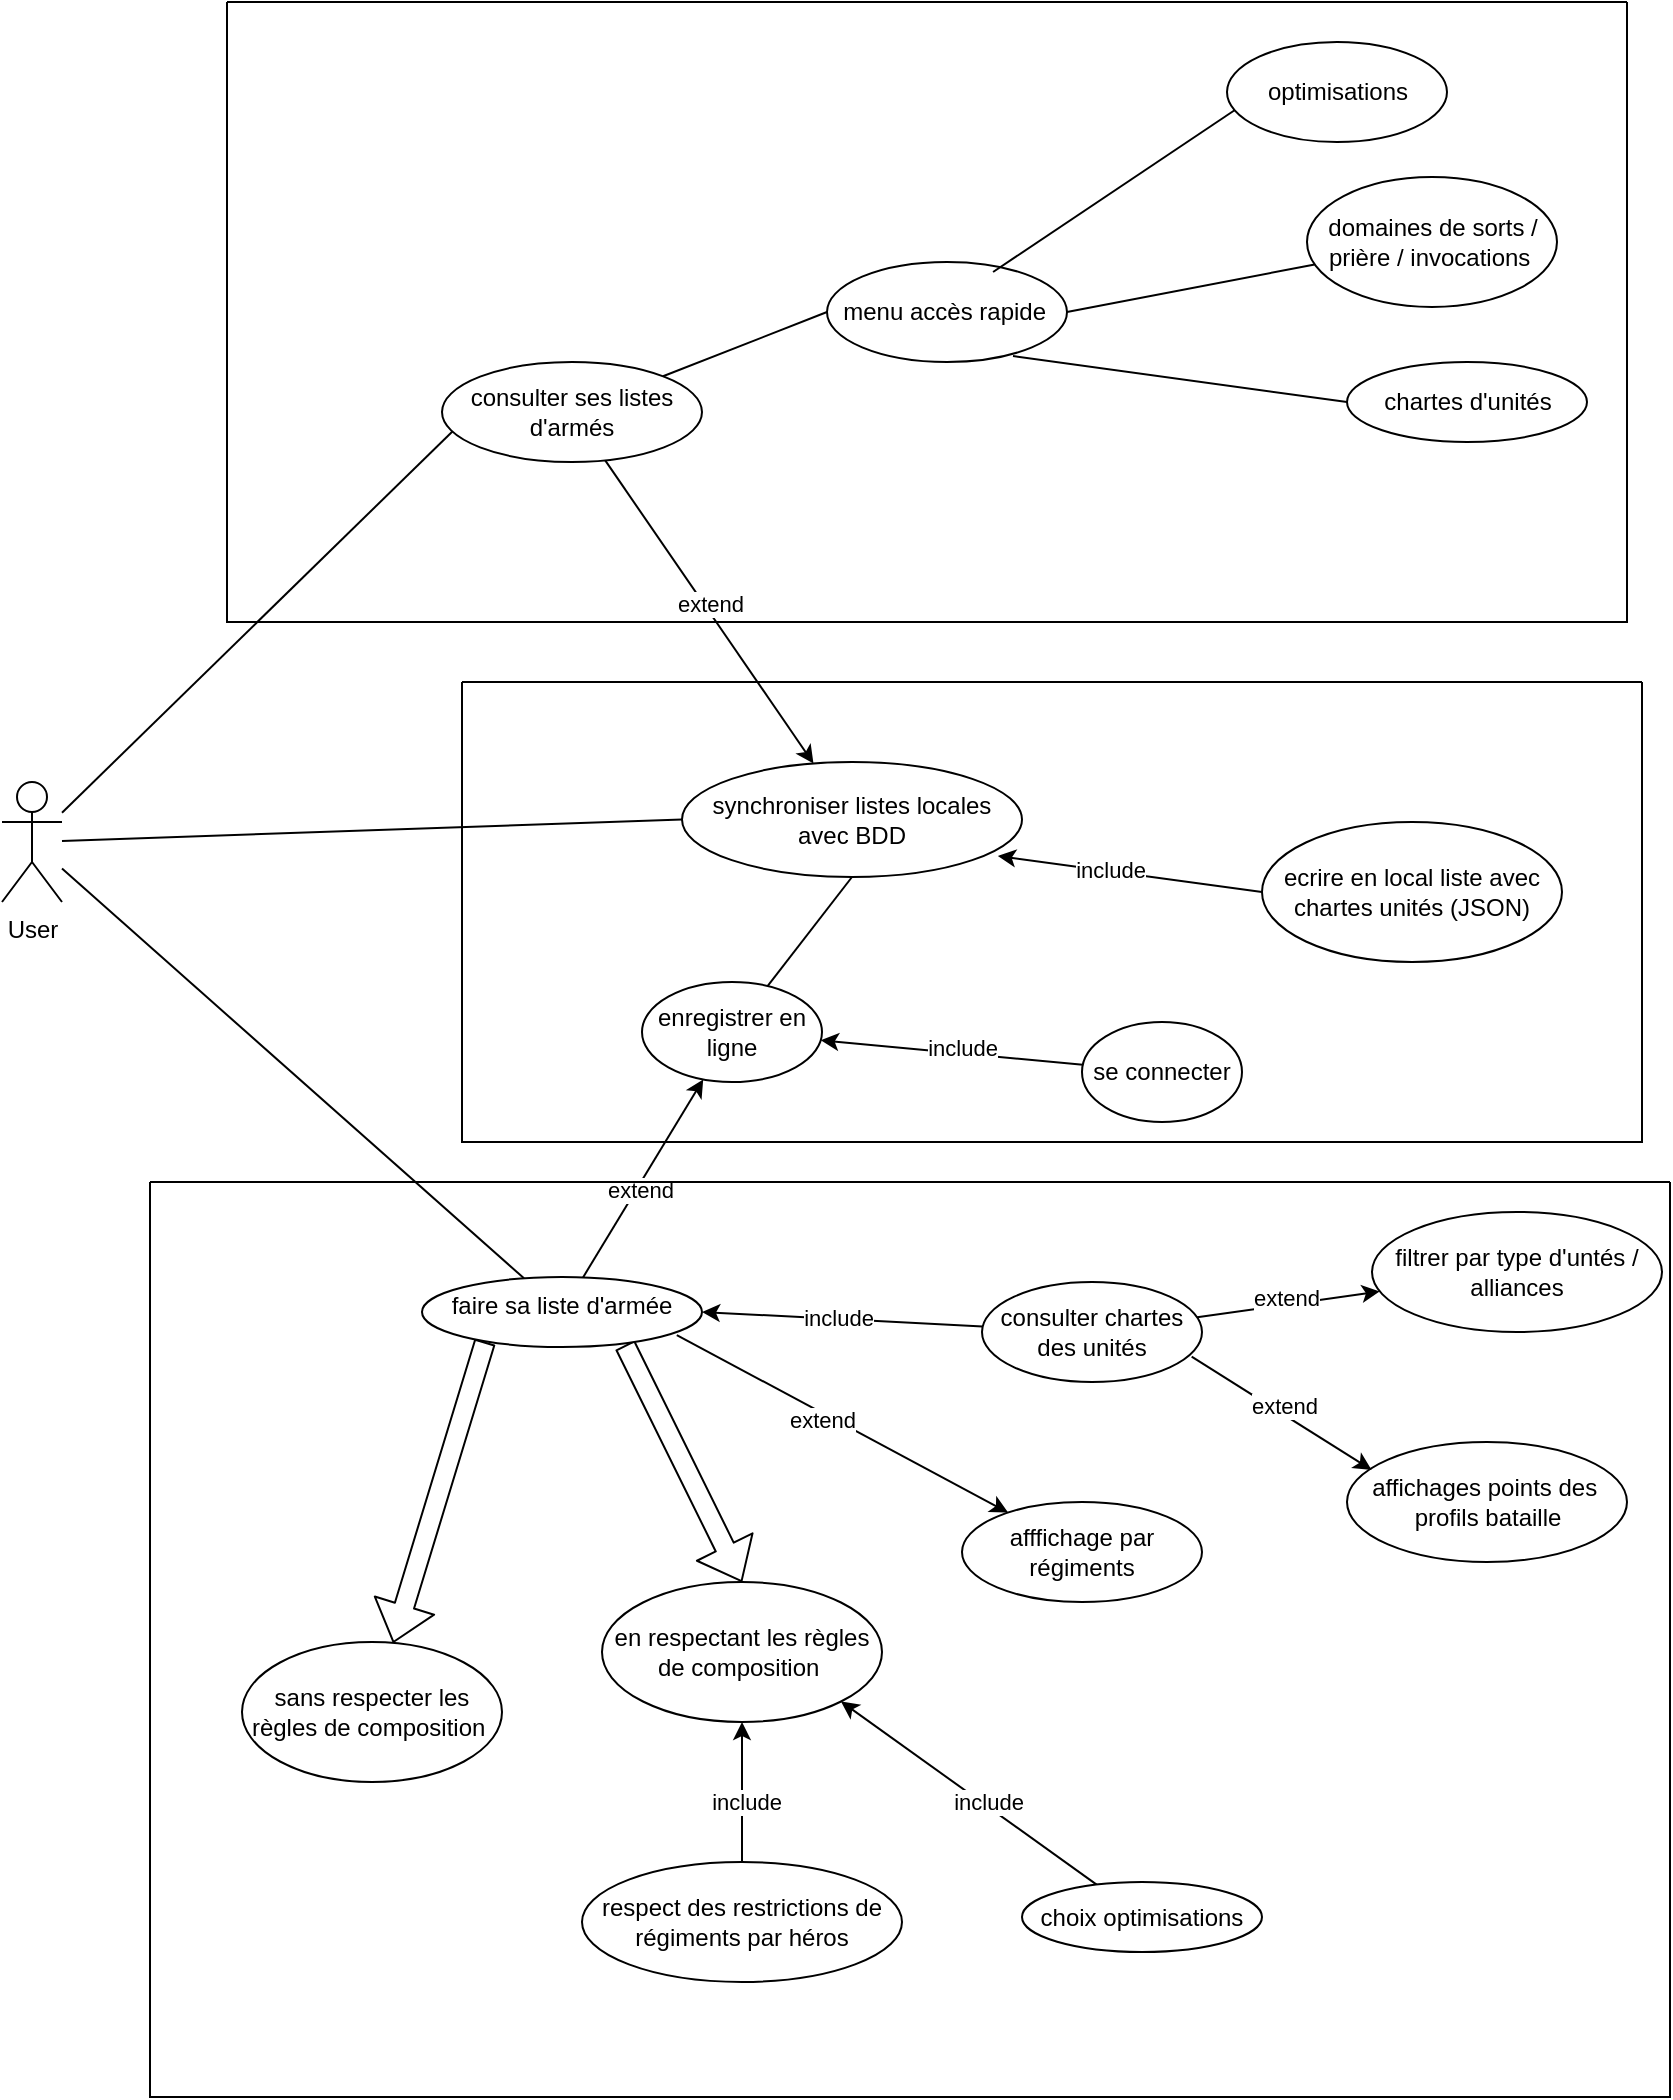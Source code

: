 <mxfile>
    <diagram id="vYJFBxtvWoijr0RHEeRd" name="Page-1">
        <mxGraphModel dx="2162" dy="1956" grid="1" gridSize="10" guides="1" tooltips="1" connect="1" arrows="1" fold="1" page="1" pageScale="1" pageWidth="827" pageHeight="1169" math="0" shadow="0">
            <root>
                <mxCell id="0"/>
                <mxCell id="1" parent="0"/>
                <mxCell id="2" value="User&lt;div&gt;&lt;br&gt;&lt;/div&gt;" style="shape=umlActor;verticalLabelPosition=bottom;verticalAlign=top;html=1;outlineConnect=0;" parent="1" vertex="1">
                    <mxGeometry x="-40" y="-10" width="30" height="60" as="geometry"/>
                </mxCell>
                <mxCell id="14" style="edgeStyle=none;html=1;" parent="1" source="7" target="13" edge="1">
                    <mxGeometry relative="1" as="geometry"/>
                </mxCell>
                <mxCell id="16" value="extend" style="edgeLabel;html=1;align=center;verticalAlign=middle;resizable=0;points=[];" parent="14" vertex="1" connectable="0">
                    <mxGeometry x="-0.103" y="-1" relative="1" as="geometry">
                        <mxPoint as="offset"/>
                    </mxGeometry>
                </mxCell>
                <mxCell id="28" style="edgeStyle=none;html=1;exitX=0.91;exitY=0.829;exitDx=0;exitDy=0;exitPerimeter=0;" parent="1" source="7" target="27" edge="1">
                    <mxGeometry relative="1" as="geometry"/>
                </mxCell>
                <mxCell id="29" value="extend" style="edgeLabel;html=1;align=center;verticalAlign=middle;resizable=0;points=[];" parent="28" vertex="1" connectable="0">
                    <mxGeometry x="-0.111" y="-3" relative="1" as="geometry">
                        <mxPoint as="offset"/>
                    </mxGeometry>
                </mxCell>
                <mxCell id="31" style="edgeStyle=none;html=1;shape=flexArrow;exitX=0.225;exitY=0.924;exitDx=0;exitDy=0;exitPerimeter=0;" parent="1" source="7" target="30" edge="1">
                    <mxGeometry relative="1" as="geometry"/>
                </mxCell>
                <mxCell id="33" style="edgeStyle=none;html=1;entryX=0.5;entryY=0;entryDx=0;entryDy=0;shape=flexArrow;exitX=0.725;exitY=0.971;exitDx=0;exitDy=0;exitPerimeter=0;" parent="1" source="7" target="32" edge="1">
                    <mxGeometry relative="1" as="geometry"/>
                </mxCell>
                <mxCell id="9" value="" style="endArrow=none;html=1;" parent="1" source="2" target="7" edge="1">
                    <mxGeometry width="50" height="50" relative="1" as="geometry">
                        <mxPoint x="390" y="430" as="sourcePoint"/>
                        <mxPoint x="440" y="380" as="targetPoint"/>
                    </mxGeometry>
                </mxCell>
                <mxCell id="13" value="enregistrer en ligne" style="ellipse;whiteSpace=wrap;html=1;" parent="1" vertex="1">
                    <mxGeometry x="280" y="90" width="90" height="50" as="geometry"/>
                </mxCell>
                <mxCell id="19" style="edgeStyle=none;html=1;" parent="1" source="18" target="13" edge="1">
                    <mxGeometry relative="1" as="geometry"/>
                </mxCell>
                <mxCell id="20" value="include" style="edgeLabel;html=1;align=center;verticalAlign=middle;resizable=0;points=[];" parent="19" vertex="1" connectable="0">
                    <mxGeometry x="-0.076" y="-3" relative="1" as="geometry">
                        <mxPoint as="offset"/>
                    </mxGeometry>
                </mxCell>
                <mxCell id="18" value="se connecter" style="ellipse;whiteSpace=wrap;html=1;" parent="1" vertex="1">
                    <mxGeometry x="500" y="110" width="80" height="50" as="geometry"/>
                </mxCell>
                <mxCell id="22" style="edgeStyle=none;html=1;entryX=1;entryY=0.5;entryDx=0;entryDy=0;" parent="1" source="21" target="7" edge="1">
                    <mxGeometry relative="1" as="geometry"/>
                </mxCell>
                <mxCell id="23" value="include" style="edgeLabel;html=1;align=center;verticalAlign=middle;resizable=0;points=[];" parent="22" vertex="1" connectable="0">
                    <mxGeometry x="0.032" y="-1" relative="1" as="geometry">
                        <mxPoint as="offset"/>
                    </mxGeometry>
                </mxCell>
                <mxCell id="25" style="edgeStyle=none;html=1;" parent="1" source="21" target="24" edge="1">
                    <mxGeometry relative="1" as="geometry"/>
                </mxCell>
                <mxCell id="26" value="extend" style="edgeLabel;html=1;align=center;verticalAlign=middle;resizable=0;points=[];" parent="25" vertex="1" connectable="0">
                    <mxGeometry x="-0.019" y="4" relative="1" as="geometry">
                        <mxPoint as="offset"/>
                    </mxGeometry>
                </mxCell>
                <mxCell id="21" value="consulter chartes des unités" style="ellipse;whiteSpace=wrap;html=1;" parent="1" vertex="1">
                    <mxGeometry x="450" y="240" width="110" height="50" as="geometry"/>
                </mxCell>
                <mxCell id="24" value="filtrer par type d&#39;untés / alliances" style="ellipse;whiteSpace=wrap;html=1;" parent="1" vertex="1">
                    <mxGeometry x="645" y="205" width="145" height="60" as="geometry"/>
                </mxCell>
                <mxCell id="27" value="afffichage par régiments" style="ellipse;whiteSpace=wrap;html=1;" parent="1" vertex="1">
                    <mxGeometry x="440" y="350" width="120" height="50" as="geometry"/>
                </mxCell>
                <mxCell id="30" value="sans respecter les règles de composition&amp;nbsp;" style="ellipse;whiteSpace=wrap;html=1;" parent="1" vertex="1">
                    <mxGeometry x="80" y="420" width="130" height="70" as="geometry"/>
                </mxCell>
                <mxCell id="32" value="en respectant les règles de composition&amp;nbsp;" style="ellipse;whiteSpace=wrap;html=1;" parent="1" vertex="1">
                    <mxGeometry x="260" y="390" width="140" height="70" as="geometry"/>
                </mxCell>
                <mxCell id="34" value="affichages points des&amp;nbsp; profils bataille" style="ellipse;whiteSpace=wrap;html=1;" parent="1" vertex="1">
                    <mxGeometry x="632.5" y="320" width="140" height="60" as="geometry"/>
                </mxCell>
                <mxCell id="35" style="edgeStyle=none;html=1;entryX=0.088;entryY=0.233;entryDx=0;entryDy=0;entryPerimeter=0;exitX=0.953;exitY=0.747;exitDx=0;exitDy=0;exitPerimeter=0;" parent="1" source="21" target="34" edge="1">
                    <mxGeometry relative="1" as="geometry">
                        <mxPoint x="576" y="206" as="sourcePoint"/>
                        <mxPoint x="689" y="160" as="targetPoint"/>
                    </mxGeometry>
                </mxCell>
                <mxCell id="36" value="extend" style="edgeLabel;html=1;align=center;verticalAlign=middle;resizable=0;points=[];" parent="35" vertex="1" connectable="0">
                    <mxGeometry x="-0.019" y="4" relative="1" as="geometry">
                        <mxPoint as="offset"/>
                    </mxGeometry>
                </mxCell>
                <mxCell id="39" style="edgeStyle=none;html=1;entryX=1;entryY=1;entryDx=0;entryDy=0;" parent="1" source="37" target="32" edge="1">
                    <mxGeometry relative="1" as="geometry"/>
                </mxCell>
                <mxCell id="40" value="include" style="edgeLabel;html=1;align=center;verticalAlign=middle;resizable=0;points=[];" parent="39" vertex="1" connectable="0">
                    <mxGeometry x="-0.137" y="-2" relative="1" as="geometry">
                        <mxPoint as="offset"/>
                    </mxGeometry>
                </mxCell>
                <mxCell id="37" value="choix optimisations" style="ellipse;whiteSpace=wrap;html=1;" parent="1" vertex="1">
                    <mxGeometry x="470" y="540" width="120" height="35" as="geometry"/>
                </mxCell>
                <mxCell id="41" value="respect des restrictions de régiments par héros" style="ellipse;whiteSpace=wrap;html=1;" parent="1" vertex="1">
                    <mxGeometry x="250" y="530" width="160" height="60" as="geometry"/>
                </mxCell>
                <mxCell id="42" style="edgeStyle=none;html=1;entryX=0.5;entryY=1;entryDx=0;entryDy=0;" parent="1" source="41" target="32" edge="1">
                    <mxGeometry relative="1" as="geometry">
                        <mxPoint x="581" y="519" as="sourcePoint"/>
                        <mxPoint x="439" y="470" as="targetPoint"/>
                    </mxGeometry>
                </mxCell>
                <mxCell id="43" value="include" style="edgeLabel;html=1;align=center;verticalAlign=middle;resizable=0;points=[];" parent="42" vertex="1" connectable="0">
                    <mxGeometry x="-0.137" y="-2" relative="1" as="geometry">
                        <mxPoint as="offset"/>
                    </mxGeometry>
                </mxCell>
                <mxCell id="46" value="" style="endArrow=none;html=1;entryX=0.046;entryY=0.68;entryDx=0;entryDy=0;entryPerimeter=0;" parent="1" source="2" target="44" edge="1">
                    <mxGeometry width="50" height="50" relative="1" as="geometry">
                        <mxPoint x="420" y="240" as="sourcePoint"/>
                        <mxPoint x="470" y="190" as="targetPoint"/>
                    </mxGeometry>
                </mxCell>
                <mxCell id="58" value="" style="swimlane;startSize=0;" parent="1" vertex="1">
                    <mxGeometry x="72.5" y="-400" width="700" height="310" as="geometry"/>
                </mxCell>
                <mxCell id="44" value="consulter ses listes d&#39;armés" style="ellipse;whiteSpace=wrap;html=1;" parent="58" vertex="1">
                    <mxGeometry x="107.5" y="180" width="130" height="50" as="geometry"/>
                </mxCell>
                <mxCell id="50" value="menu accès rapide&amp;nbsp;" style="ellipse;whiteSpace=wrap;html=1;" parent="58" vertex="1">
                    <mxGeometry x="300" y="130" width="120" height="50" as="geometry"/>
                </mxCell>
                <mxCell id="51" value="" style="endArrow=none;html=1;entryX=0;entryY=0.5;entryDx=0;entryDy=0;" parent="58" source="44" target="50" edge="1">
                    <mxGeometry width="50" height="50" relative="1" as="geometry">
                        <mxPoint x="320" y="450" as="sourcePoint"/>
                        <mxPoint x="370" y="400" as="targetPoint"/>
                    </mxGeometry>
                </mxCell>
                <mxCell id="52" value="optimisations" style="ellipse;whiteSpace=wrap;html=1;" parent="58" vertex="1">
                    <mxGeometry x="500" y="20" width="110" height="50" as="geometry"/>
                </mxCell>
                <mxCell id="55" value="" style="endArrow=none;html=1;entryX=0.036;entryY=0.68;entryDx=0;entryDy=0;entryPerimeter=0;exitX=0.692;exitY=0.1;exitDx=0;exitDy=0;exitPerimeter=0;" parent="58" source="50" target="52" edge="1">
                    <mxGeometry width="50" height="50" relative="1" as="geometry">
                        <mxPoint x="320" y="450" as="sourcePoint"/>
                        <mxPoint x="370" y="400" as="targetPoint"/>
                    </mxGeometry>
                </mxCell>
                <mxCell id="53" value="domaines de sorts / prière / invocations&amp;nbsp;" style="ellipse;whiteSpace=wrap;html=1;" parent="58" vertex="1">
                    <mxGeometry x="540" y="87.5" width="125" height="65" as="geometry"/>
                </mxCell>
                <mxCell id="56" value="" style="endArrow=none;html=1;exitX=1;exitY=0.5;exitDx=0;exitDy=0;" parent="58" source="50" target="53" edge="1">
                    <mxGeometry width="50" height="50" relative="1" as="geometry">
                        <mxPoint x="423" y="125" as="sourcePoint"/>
                        <mxPoint x="534" y="84" as="targetPoint"/>
                    </mxGeometry>
                </mxCell>
                <mxCell id="54" value="chartes d&#39;unités" style="ellipse;whiteSpace=wrap;html=1;" parent="58" vertex="1">
                    <mxGeometry x="560" y="180" width="120" height="40" as="geometry"/>
                </mxCell>
                <mxCell id="57" value="" style="endArrow=none;html=1;entryX=0;entryY=0.5;entryDx=0;entryDy=0;exitX=0.775;exitY=0.94;exitDx=0;exitDy=0;exitPerimeter=0;" parent="58" source="50" target="54" edge="1">
                    <mxGeometry width="50" height="50" relative="1" as="geometry">
                        <mxPoint x="433" y="135" as="sourcePoint"/>
                        <mxPoint x="544" y="94" as="targetPoint"/>
                    </mxGeometry>
                </mxCell>
                <mxCell id="60" value="" style="swimlane;startSize=0;" parent="1" vertex="1">
                    <mxGeometry x="34" y="190" width="760" height="457.5" as="geometry"/>
                </mxCell>
                <mxCell id="7" value="faire sa liste d&#39;armée" style="ellipse;whiteSpace=wrap;html=1;verticalAlign=top;" parent="60" vertex="1">
                    <mxGeometry x="136" y="47.5" width="140" height="35" as="geometry"/>
                </mxCell>
                <mxCell id="62" value="" style="endArrow=none;html=1;entryX=0.5;entryY=1;entryDx=0;entryDy=0;" edge="1" parent="1" source="13" target="61">
                    <mxGeometry width="50" height="50" relative="1" as="geometry">
                        <mxPoint x="390" y="130" as="sourcePoint"/>
                        <mxPoint x="440" y="80" as="targetPoint"/>
                    </mxGeometry>
                </mxCell>
                <mxCell id="61" value="synchroniser listes locales avec BDD" style="ellipse;whiteSpace=wrap;html=1;" vertex="1" parent="1">
                    <mxGeometry x="300" y="-20" width="170" height="57.5" as="geometry"/>
                </mxCell>
                <mxCell id="48" style="edgeStyle=none;html=1;" parent="1" source="44" target="61" edge="1">
                    <mxGeometry relative="1" as="geometry"/>
                </mxCell>
                <mxCell id="49" value="extend" style="edgeLabel;html=1;align=center;verticalAlign=middle;resizable=0;points=[];" parent="48" vertex="1" connectable="0">
                    <mxGeometry x="-0.035" y="2" relative="1" as="geometry">
                        <mxPoint as="offset"/>
                    </mxGeometry>
                </mxCell>
                <mxCell id="68" value="" style="endArrow=classic;html=1;entryX=0.929;entryY=0.817;entryDx=0;entryDy=0;entryPerimeter=0;exitX=0;exitY=0.5;exitDx=0;exitDy=0;" edge="1" parent="1" source="64" target="61">
                    <mxGeometry width="50" height="50" relative="1" as="geometry">
                        <mxPoint x="382.5" y="50" as="sourcePoint"/>
                        <mxPoint x="432.5" as="targetPoint"/>
                    </mxGeometry>
                </mxCell>
                <mxCell id="69" value="include" style="edgeLabel;html=1;align=center;verticalAlign=middle;resizable=0;points=[];" vertex="1" connectable="0" parent="68">
                    <mxGeometry x="0.446" y="2" relative="1" as="geometry">
                        <mxPoint x="20" as="offset"/>
                    </mxGeometry>
                </mxCell>
                <mxCell id="64" value="ecrire en local liste avec chartes unités (JSON)" style="ellipse;whiteSpace=wrap;html=1;" vertex="1" parent="1">
                    <mxGeometry x="590" y="10" width="150" height="70" as="geometry"/>
                </mxCell>
                <mxCell id="72" value="" style="endArrow=none;html=1;entryX=0;entryY=0.5;entryDx=0;entryDy=0;" edge="1" parent="1" source="2" target="61">
                    <mxGeometry width="50" height="50" relative="1" as="geometry">
                        <mxPoint x="390" y="130" as="sourcePoint"/>
                        <mxPoint x="440" y="80" as="targetPoint"/>
                    </mxGeometry>
                </mxCell>
                <mxCell id="73" value="" style="swimlane;startSize=0;" vertex="1" parent="1">
                    <mxGeometry x="190" y="-60" width="590" height="230" as="geometry"/>
                </mxCell>
            </root>
        </mxGraphModel>
    </diagram>
</mxfile>